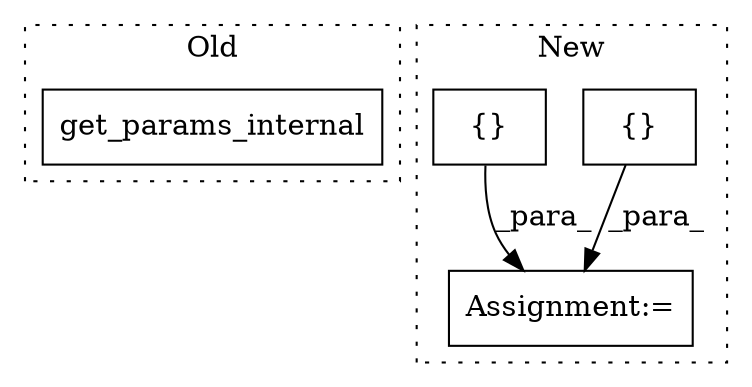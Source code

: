 digraph G {
subgraph cluster0 {
1 [label="get_params_internal" a="32" s="7294" l="21" shape="box"];
label = "Old";
style="dotted";
}
subgraph cluster1 {
2 [label="{}" a="4" s="7949,8007" l="1,1" shape="box"];
3 [label="Assignment:=" a="7" s="8259" l="2" shape="box"];
4 [label="{}" a="4" s="8175,8233" l="1,1" shape="box"];
label = "New";
style="dotted";
}
2 -> 3 [label="_para_"];
4 -> 3 [label="_para_"];
}